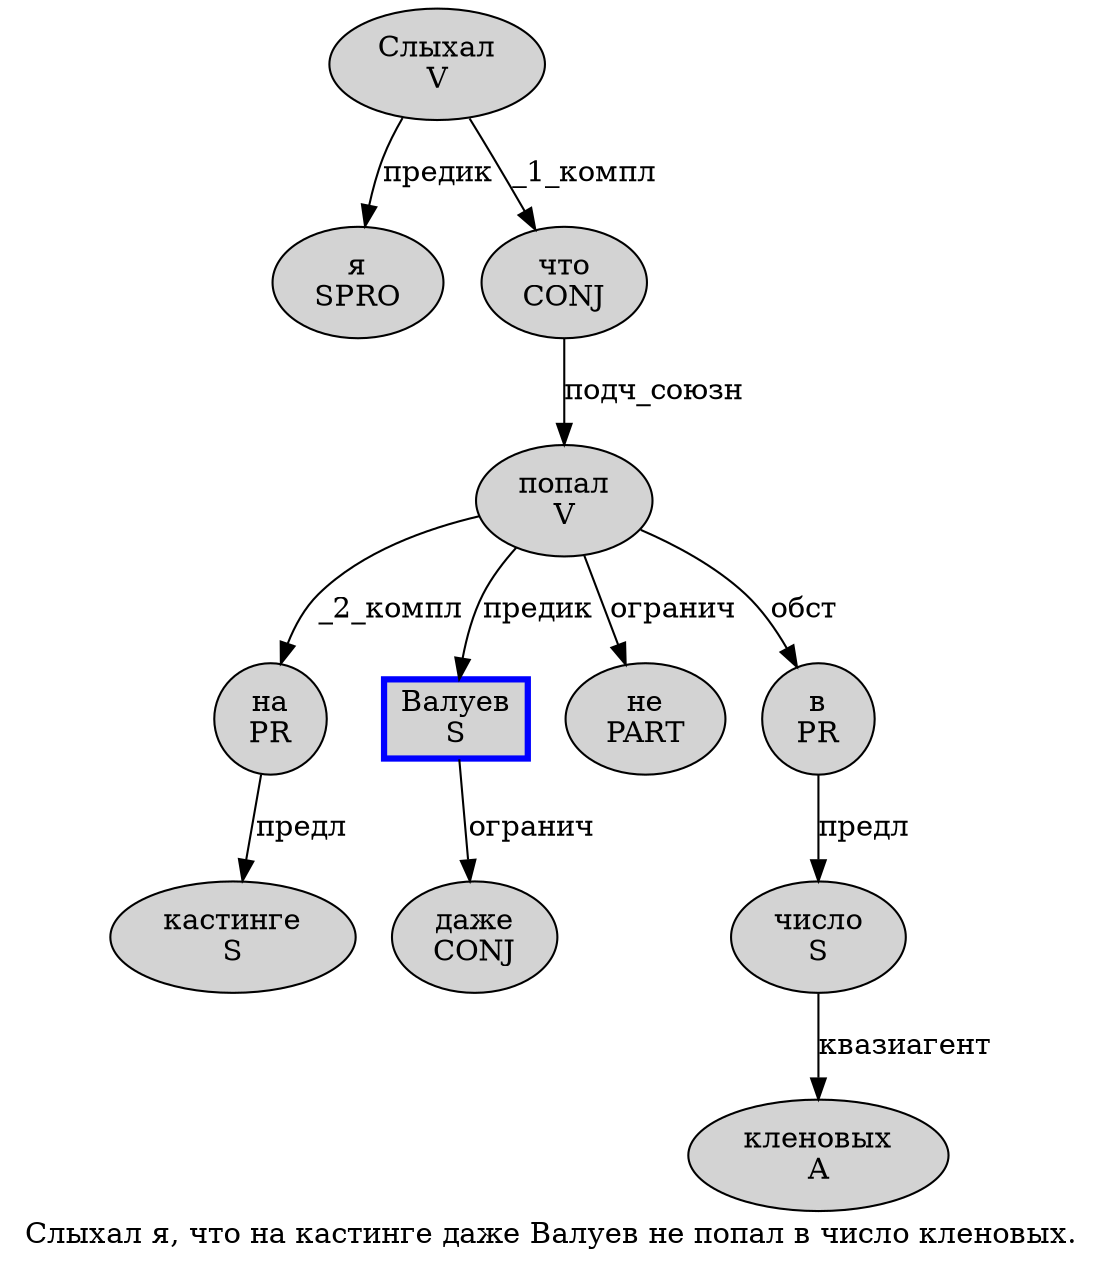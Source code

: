 digraph SENTENCE_3339 {
	graph [label="Слыхал я, что на кастинге даже Валуев не попал в число кленовых."]
	node [style=filled]
		0 [label="Слыхал
V" color="" fillcolor=lightgray penwidth=1 shape=ellipse]
		1 [label="я
SPRO" color="" fillcolor=lightgray penwidth=1 shape=ellipse]
		3 [label="что
CONJ" color="" fillcolor=lightgray penwidth=1 shape=ellipse]
		4 [label="на
PR" color="" fillcolor=lightgray penwidth=1 shape=ellipse]
		5 [label="кастинге
S" color="" fillcolor=lightgray penwidth=1 shape=ellipse]
		6 [label="даже
CONJ" color="" fillcolor=lightgray penwidth=1 shape=ellipse]
		7 [label="Валуев
S" color=blue fillcolor=lightgray penwidth=3 shape=box]
		8 [label="не
PART" color="" fillcolor=lightgray penwidth=1 shape=ellipse]
		9 [label="попал
V" color="" fillcolor=lightgray penwidth=1 shape=ellipse]
		10 [label="в
PR" color="" fillcolor=lightgray penwidth=1 shape=ellipse]
		11 [label="число
S" color="" fillcolor=lightgray penwidth=1 shape=ellipse]
		12 [label="кленовых
A" color="" fillcolor=lightgray penwidth=1 shape=ellipse]
			0 -> 1 [label="предик"]
			0 -> 3 [label="_1_компл"]
			10 -> 11 [label="предл"]
			11 -> 12 [label="квазиагент"]
			4 -> 5 [label="предл"]
			3 -> 9 [label="подч_союзн"]
			9 -> 4 [label="_2_компл"]
			9 -> 7 [label="предик"]
			9 -> 8 [label="огранич"]
			9 -> 10 [label="обст"]
			7 -> 6 [label="огранич"]
}